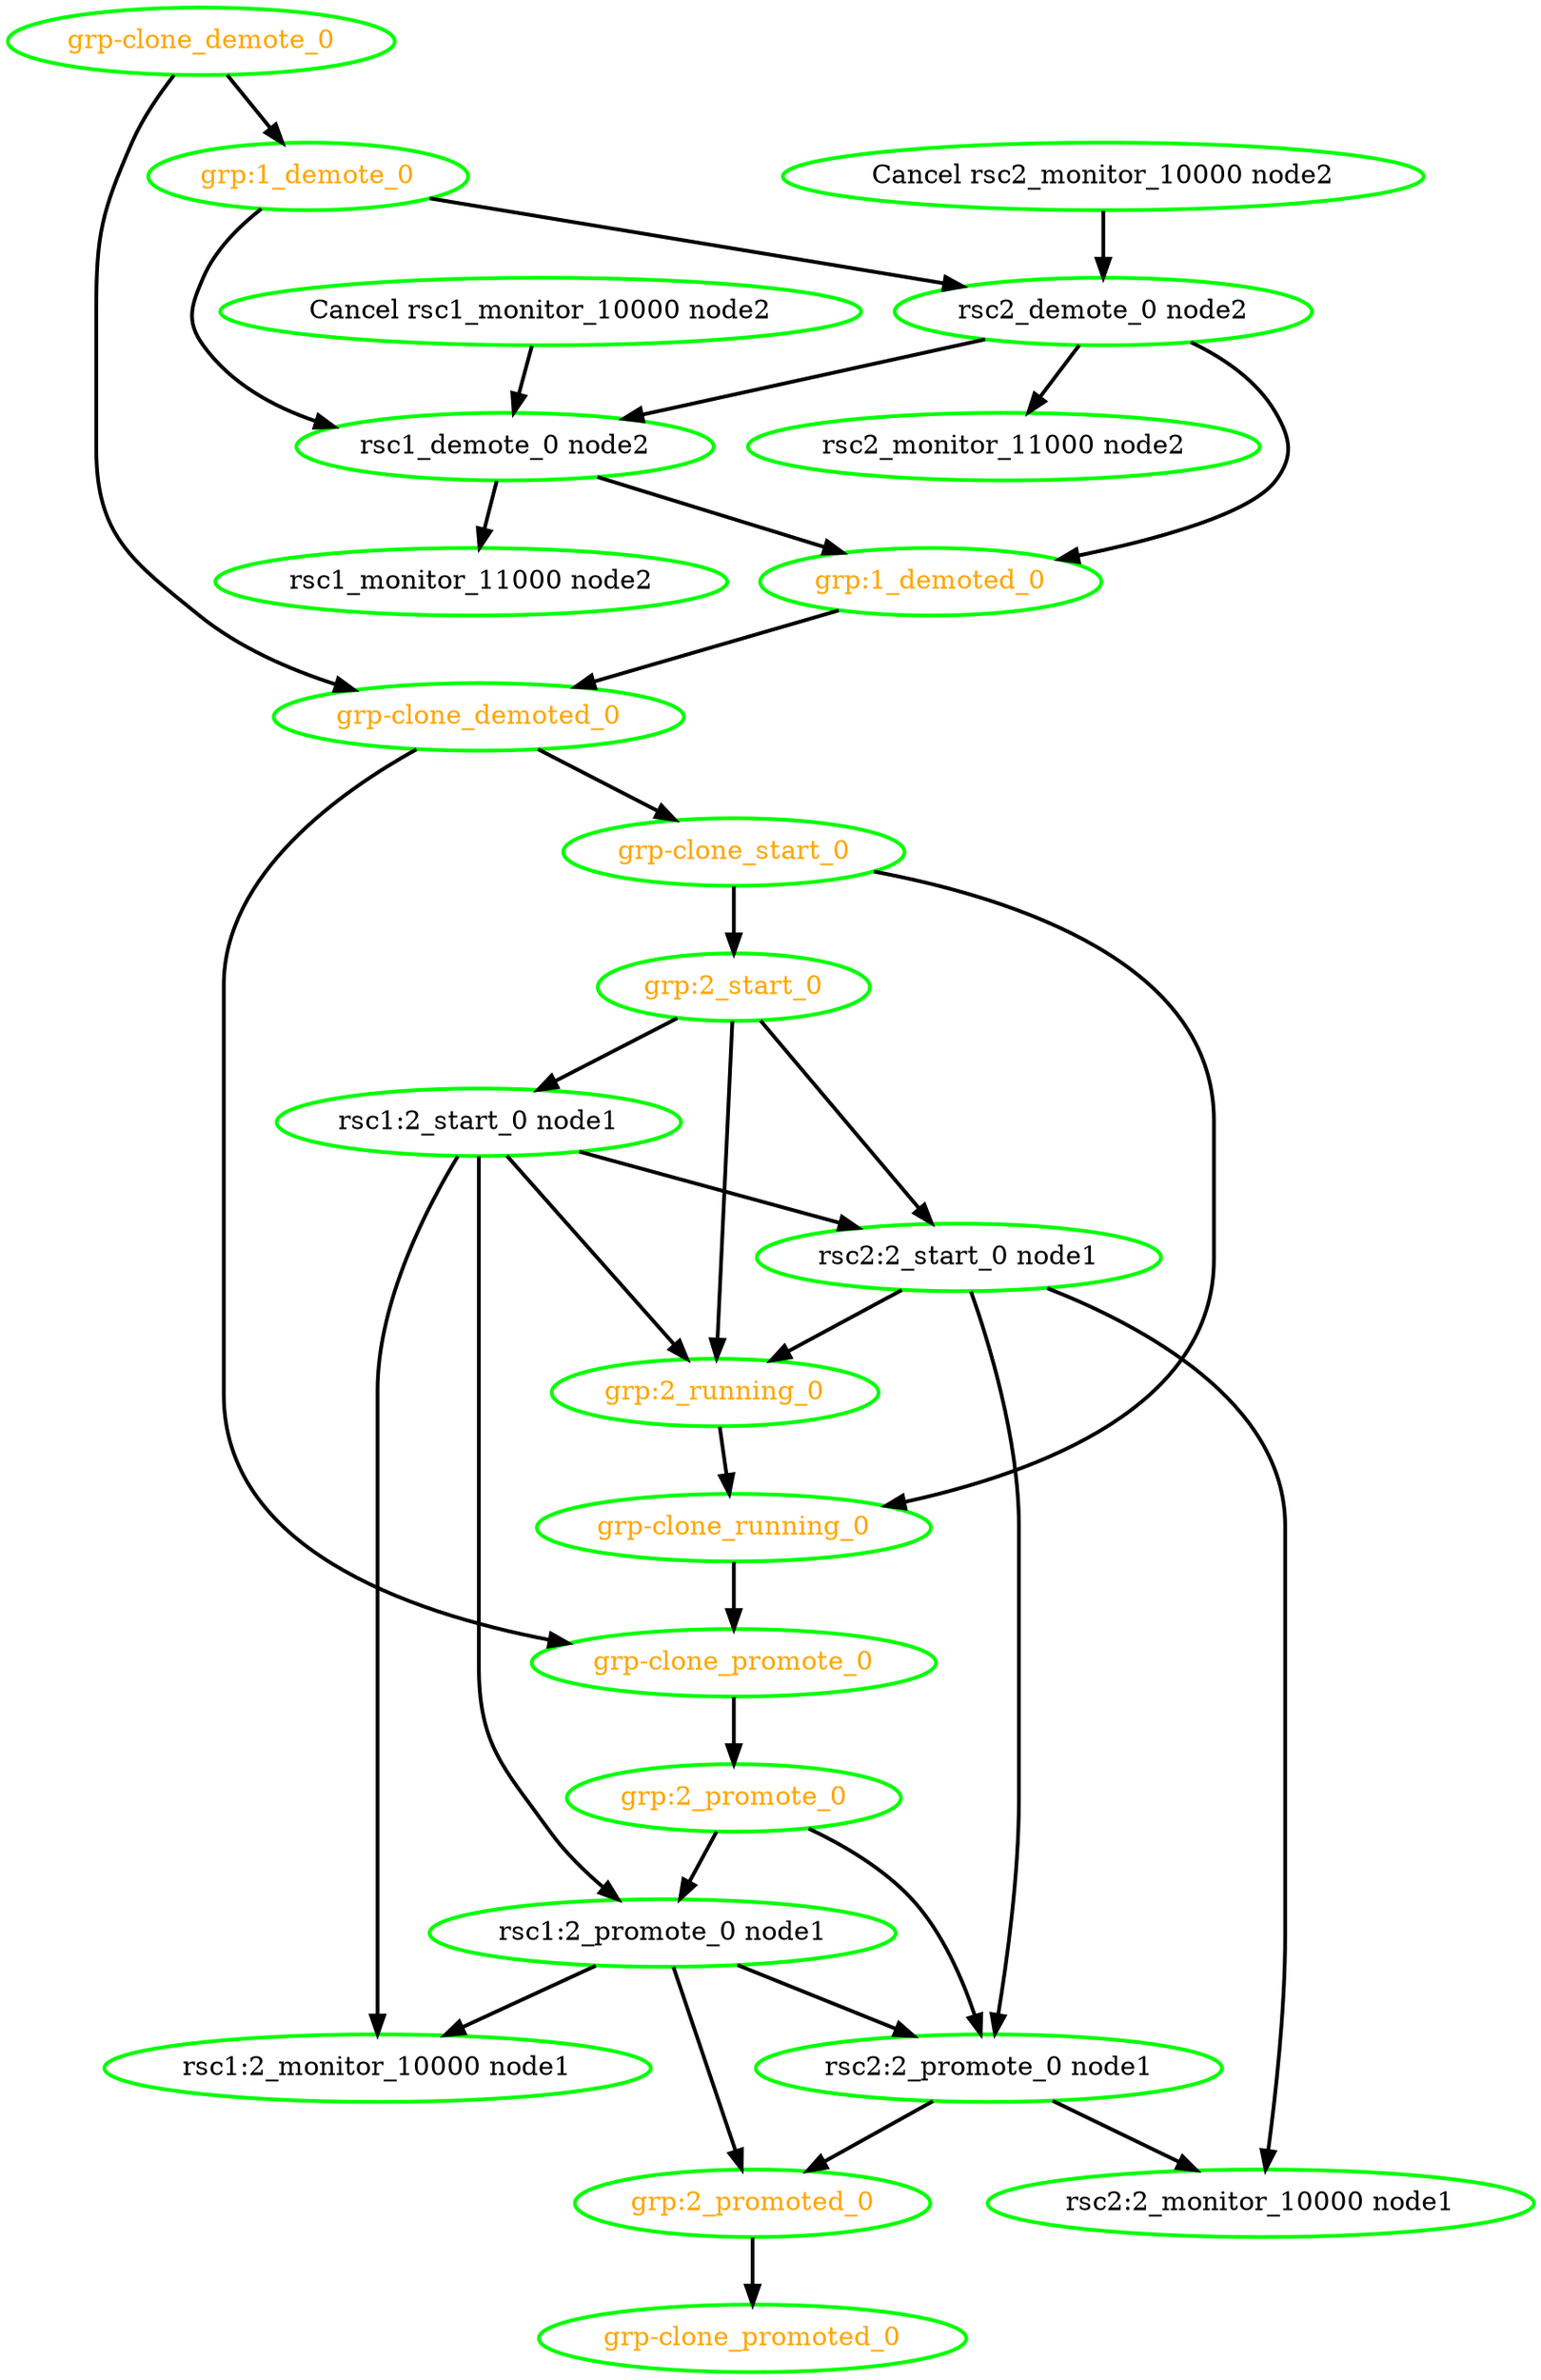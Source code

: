  digraph "g" {
"Cancel rsc1_monitor_10000 node2" -> "rsc1_demote_0 node2" [ style = bold]
"Cancel rsc1_monitor_10000 node2" [ style=bold color="green" fontcolor="black"]
"Cancel rsc2_monitor_10000 node2" -> "rsc2_demote_0 node2" [ style = bold]
"Cancel rsc2_monitor_10000 node2" [ style=bold color="green" fontcolor="black"]
"grp-clone_demote_0" -> "grp-clone_demoted_0" [ style = bold]
"grp-clone_demote_0" -> "grp:1_demote_0" [ style = bold]
"grp-clone_demote_0" [ style=bold color="green" fontcolor="orange"]
"grp-clone_demoted_0" -> "grp-clone_promote_0" [ style = bold]
"grp-clone_demoted_0" -> "grp-clone_start_0" [ style = bold]
"grp-clone_demoted_0" [ style=bold color="green" fontcolor="orange"]
"grp-clone_promote_0" -> "grp:2_promote_0" [ style = bold]
"grp-clone_promote_0" [ style=bold color="green" fontcolor="orange"]
"grp-clone_promoted_0" [ style=bold color="green" fontcolor="orange"]
"grp-clone_running_0" -> "grp-clone_promote_0" [ style = bold]
"grp-clone_running_0" [ style=bold color="green" fontcolor="orange"]
"grp-clone_start_0" -> "grp-clone_running_0" [ style = bold]
"grp-clone_start_0" -> "grp:2_start_0" [ style = bold]
"grp-clone_start_0" [ style=bold color="green" fontcolor="orange"]
"grp:1_demote_0" -> "rsc1_demote_0 node2" [ style = bold]
"grp:1_demote_0" -> "rsc2_demote_0 node2" [ style = bold]
"grp:1_demote_0" [ style=bold color="green" fontcolor="orange"]
"grp:1_demoted_0" -> "grp-clone_demoted_0" [ style = bold]
"grp:1_demoted_0" [ style=bold color="green" fontcolor="orange"]
"grp:2_promote_0" -> "rsc1:2_promote_0 node1" [ style = bold]
"grp:2_promote_0" -> "rsc2:2_promote_0 node1" [ style = bold]
"grp:2_promote_0" [ style=bold color="green" fontcolor="orange"]
"grp:2_promoted_0" -> "grp-clone_promoted_0" [ style = bold]
"grp:2_promoted_0" [ style=bold color="green" fontcolor="orange"]
"grp:2_running_0" -> "grp-clone_running_0" [ style = bold]
"grp:2_running_0" [ style=bold color="green" fontcolor="orange"]
"grp:2_start_0" -> "grp:2_running_0" [ style = bold]
"grp:2_start_0" -> "rsc1:2_start_0 node1" [ style = bold]
"grp:2_start_0" -> "rsc2:2_start_0 node1" [ style = bold]
"grp:2_start_0" [ style=bold color="green" fontcolor="orange"]
"rsc1:2_monitor_10000 node1" [ style=bold color="green" fontcolor="black"]
"rsc1:2_promote_0 node1" -> "grp:2_promoted_0" [ style = bold]
"rsc1:2_promote_0 node1" -> "rsc1:2_monitor_10000 node1" [ style = bold]
"rsc1:2_promote_0 node1" -> "rsc2:2_promote_0 node1" [ style = bold]
"rsc1:2_promote_0 node1" [ style=bold color="green" fontcolor="black"]
"rsc1:2_start_0 node1" -> "grp:2_running_0" [ style = bold]
"rsc1:2_start_0 node1" -> "rsc1:2_monitor_10000 node1" [ style = bold]
"rsc1:2_start_0 node1" -> "rsc1:2_promote_0 node1" [ style = bold]
"rsc1:2_start_0 node1" -> "rsc2:2_start_0 node1" [ style = bold]
"rsc1:2_start_0 node1" [ style=bold color="green" fontcolor="black"]
"rsc1_demote_0 node2" -> "grp:1_demoted_0" [ style = bold]
"rsc1_demote_0 node2" -> "rsc1_monitor_11000 node2" [ style = bold]
"rsc1_demote_0 node2" [ style=bold color="green" fontcolor="black"]
"rsc1_monitor_11000 node2" [ style=bold color="green" fontcolor="black"]
"rsc2:2_monitor_10000 node1" [ style=bold color="green" fontcolor="black"]
"rsc2:2_promote_0 node1" -> "grp:2_promoted_0" [ style = bold]
"rsc2:2_promote_0 node1" -> "rsc2:2_monitor_10000 node1" [ style = bold]
"rsc2:2_promote_0 node1" [ style=bold color="green" fontcolor="black"]
"rsc2:2_start_0 node1" -> "grp:2_running_0" [ style = bold]
"rsc2:2_start_0 node1" -> "rsc2:2_monitor_10000 node1" [ style = bold]
"rsc2:2_start_0 node1" -> "rsc2:2_promote_0 node1" [ style = bold]
"rsc2:2_start_0 node1" [ style=bold color="green" fontcolor="black"]
"rsc2_demote_0 node2" -> "grp:1_demoted_0" [ style = bold]
"rsc2_demote_0 node2" -> "rsc1_demote_0 node2" [ style = bold]
"rsc2_demote_0 node2" -> "rsc2_monitor_11000 node2" [ style = bold]
"rsc2_demote_0 node2" [ style=bold color="green" fontcolor="black"]
"rsc2_monitor_11000 node2" [ style=bold color="green" fontcolor="black"]
}
